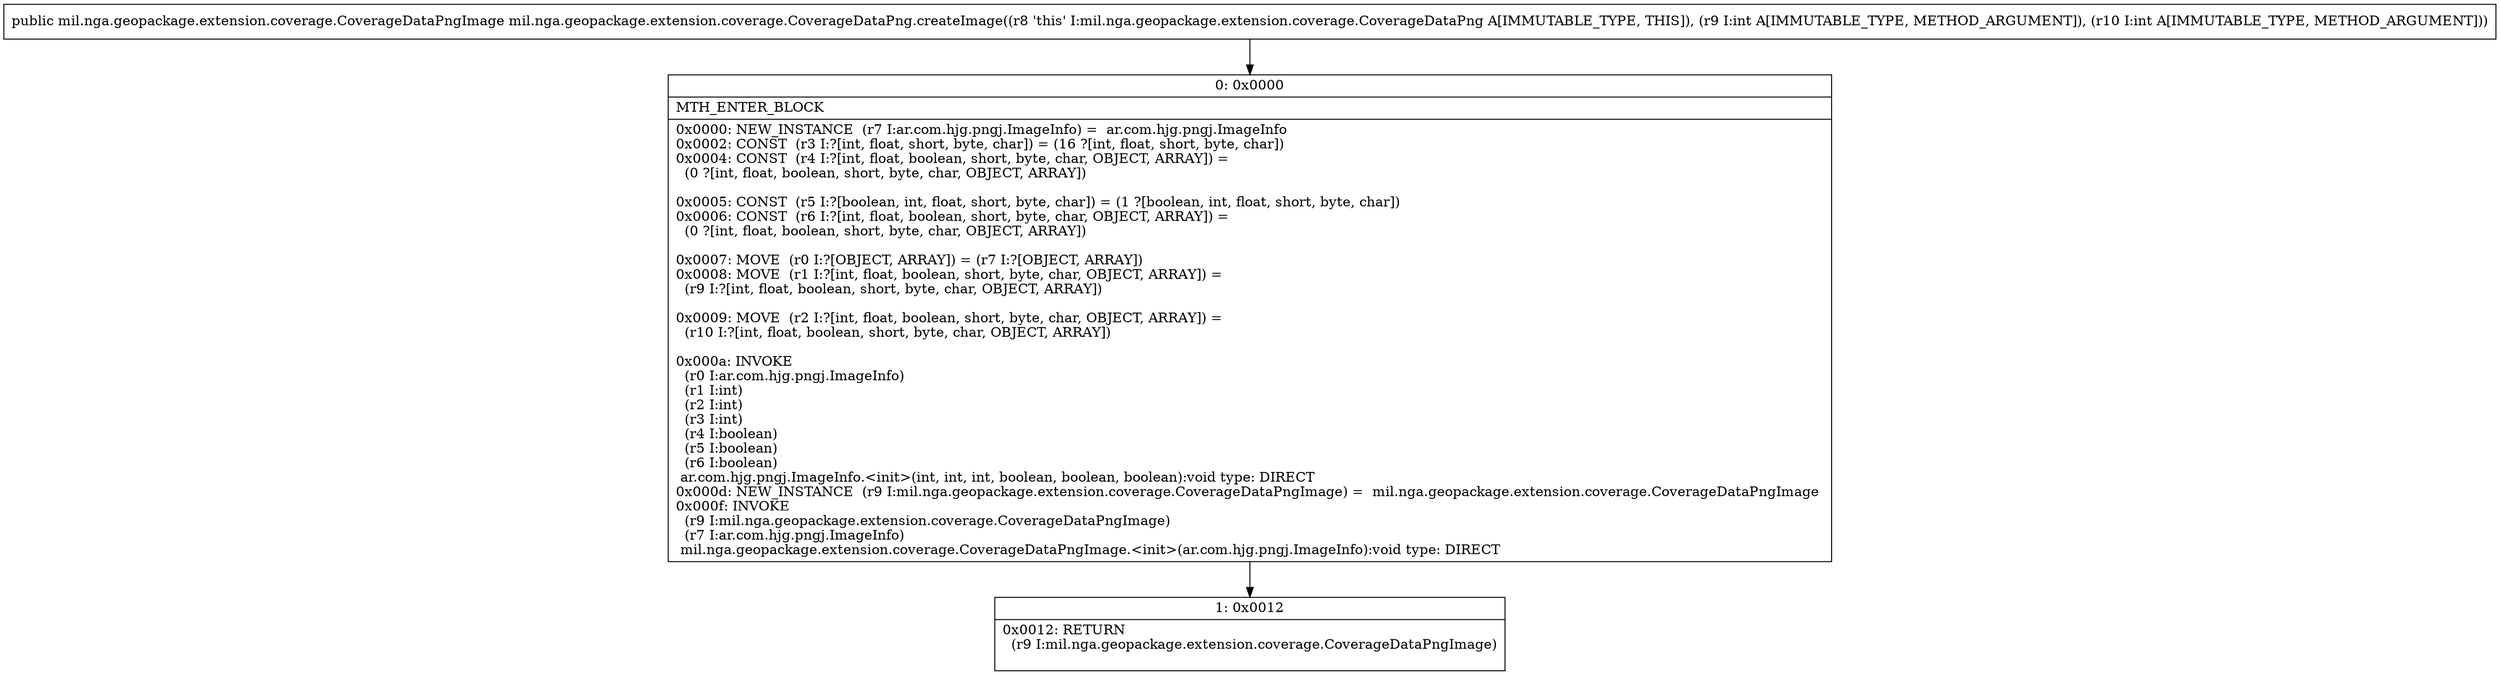 digraph "CFG formil.nga.geopackage.extension.coverage.CoverageDataPng.createImage(II)Lmil\/nga\/geopackage\/extension\/coverage\/CoverageDataPngImage;" {
Node_0 [shape=record,label="{0\:\ 0x0000|MTH_ENTER_BLOCK\l|0x0000: NEW_INSTANCE  (r7 I:ar.com.hjg.pngj.ImageInfo) =  ar.com.hjg.pngj.ImageInfo \l0x0002: CONST  (r3 I:?[int, float, short, byte, char]) = (16 ?[int, float, short, byte, char]) \l0x0004: CONST  (r4 I:?[int, float, boolean, short, byte, char, OBJECT, ARRAY]) = \l  (0 ?[int, float, boolean, short, byte, char, OBJECT, ARRAY])\l \l0x0005: CONST  (r5 I:?[boolean, int, float, short, byte, char]) = (1 ?[boolean, int, float, short, byte, char]) \l0x0006: CONST  (r6 I:?[int, float, boolean, short, byte, char, OBJECT, ARRAY]) = \l  (0 ?[int, float, boolean, short, byte, char, OBJECT, ARRAY])\l \l0x0007: MOVE  (r0 I:?[OBJECT, ARRAY]) = (r7 I:?[OBJECT, ARRAY]) \l0x0008: MOVE  (r1 I:?[int, float, boolean, short, byte, char, OBJECT, ARRAY]) = \l  (r9 I:?[int, float, boolean, short, byte, char, OBJECT, ARRAY])\l \l0x0009: MOVE  (r2 I:?[int, float, boolean, short, byte, char, OBJECT, ARRAY]) = \l  (r10 I:?[int, float, boolean, short, byte, char, OBJECT, ARRAY])\l \l0x000a: INVOKE  \l  (r0 I:ar.com.hjg.pngj.ImageInfo)\l  (r1 I:int)\l  (r2 I:int)\l  (r3 I:int)\l  (r4 I:boolean)\l  (r5 I:boolean)\l  (r6 I:boolean)\l ar.com.hjg.pngj.ImageInfo.\<init\>(int, int, int, boolean, boolean, boolean):void type: DIRECT \l0x000d: NEW_INSTANCE  (r9 I:mil.nga.geopackage.extension.coverage.CoverageDataPngImage) =  mil.nga.geopackage.extension.coverage.CoverageDataPngImage \l0x000f: INVOKE  \l  (r9 I:mil.nga.geopackage.extension.coverage.CoverageDataPngImage)\l  (r7 I:ar.com.hjg.pngj.ImageInfo)\l mil.nga.geopackage.extension.coverage.CoverageDataPngImage.\<init\>(ar.com.hjg.pngj.ImageInfo):void type: DIRECT \l}"];
Node_1 [shape=record,label="{1\:\ 0x0012|0x0012: RETURN  \l  (r9 I:mil.nga.geopackage.extension.coverage.CoverageDataPngImage)\l \l}"];
MethodNode[shape=record,label="{public mil.nga.geopackage.extension.coverage.CoverageDataPngImage mil.nga.geopackage.extension.coverage.CoverageDataPng.createImage((r8 'this' I:mil.nga.geopackage.extension.coverage.CoverageDataPng A[IMMUTABLE_TYPE, THIS]), (r9 I:int A[IMMUTABLE_TYPE, METHOD_ARGUMENT]), (r10 I:int A[IMMUTABLE_TYPE, METHOD_ARGUMENT])) }"];
MethodNode -> Node_0;
Node_0 -> Node_1;
}

